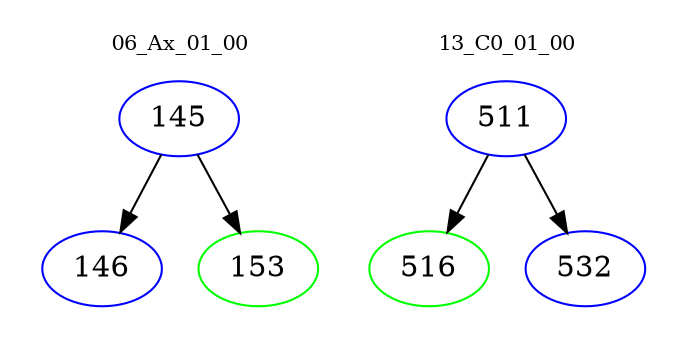 digraph{
subgraph cluster_0 {
color = white
label = "06_Ax_01_00";
fontsize=10;
T0_145 [label="145", color="blue"]
T0_145 -> T0_146 [color="black"]
T0_146 [label="146", color="blue"]
T0_145 -> T0_153 [color="black"]
T0_153 [label="153", color="green"]
}
subgraph cluster_1 {
color = white
label = "13_C0_01_00";
fontsize=10;
T1_511 [label="511", color="blue"]
T1_511 -> T1_516 [color="black"]
T1_516 [label="516", color="green"]
T1_511 -> T1_532 [color="black"]
T1_532 [label="532", color="blue"]
}
}
